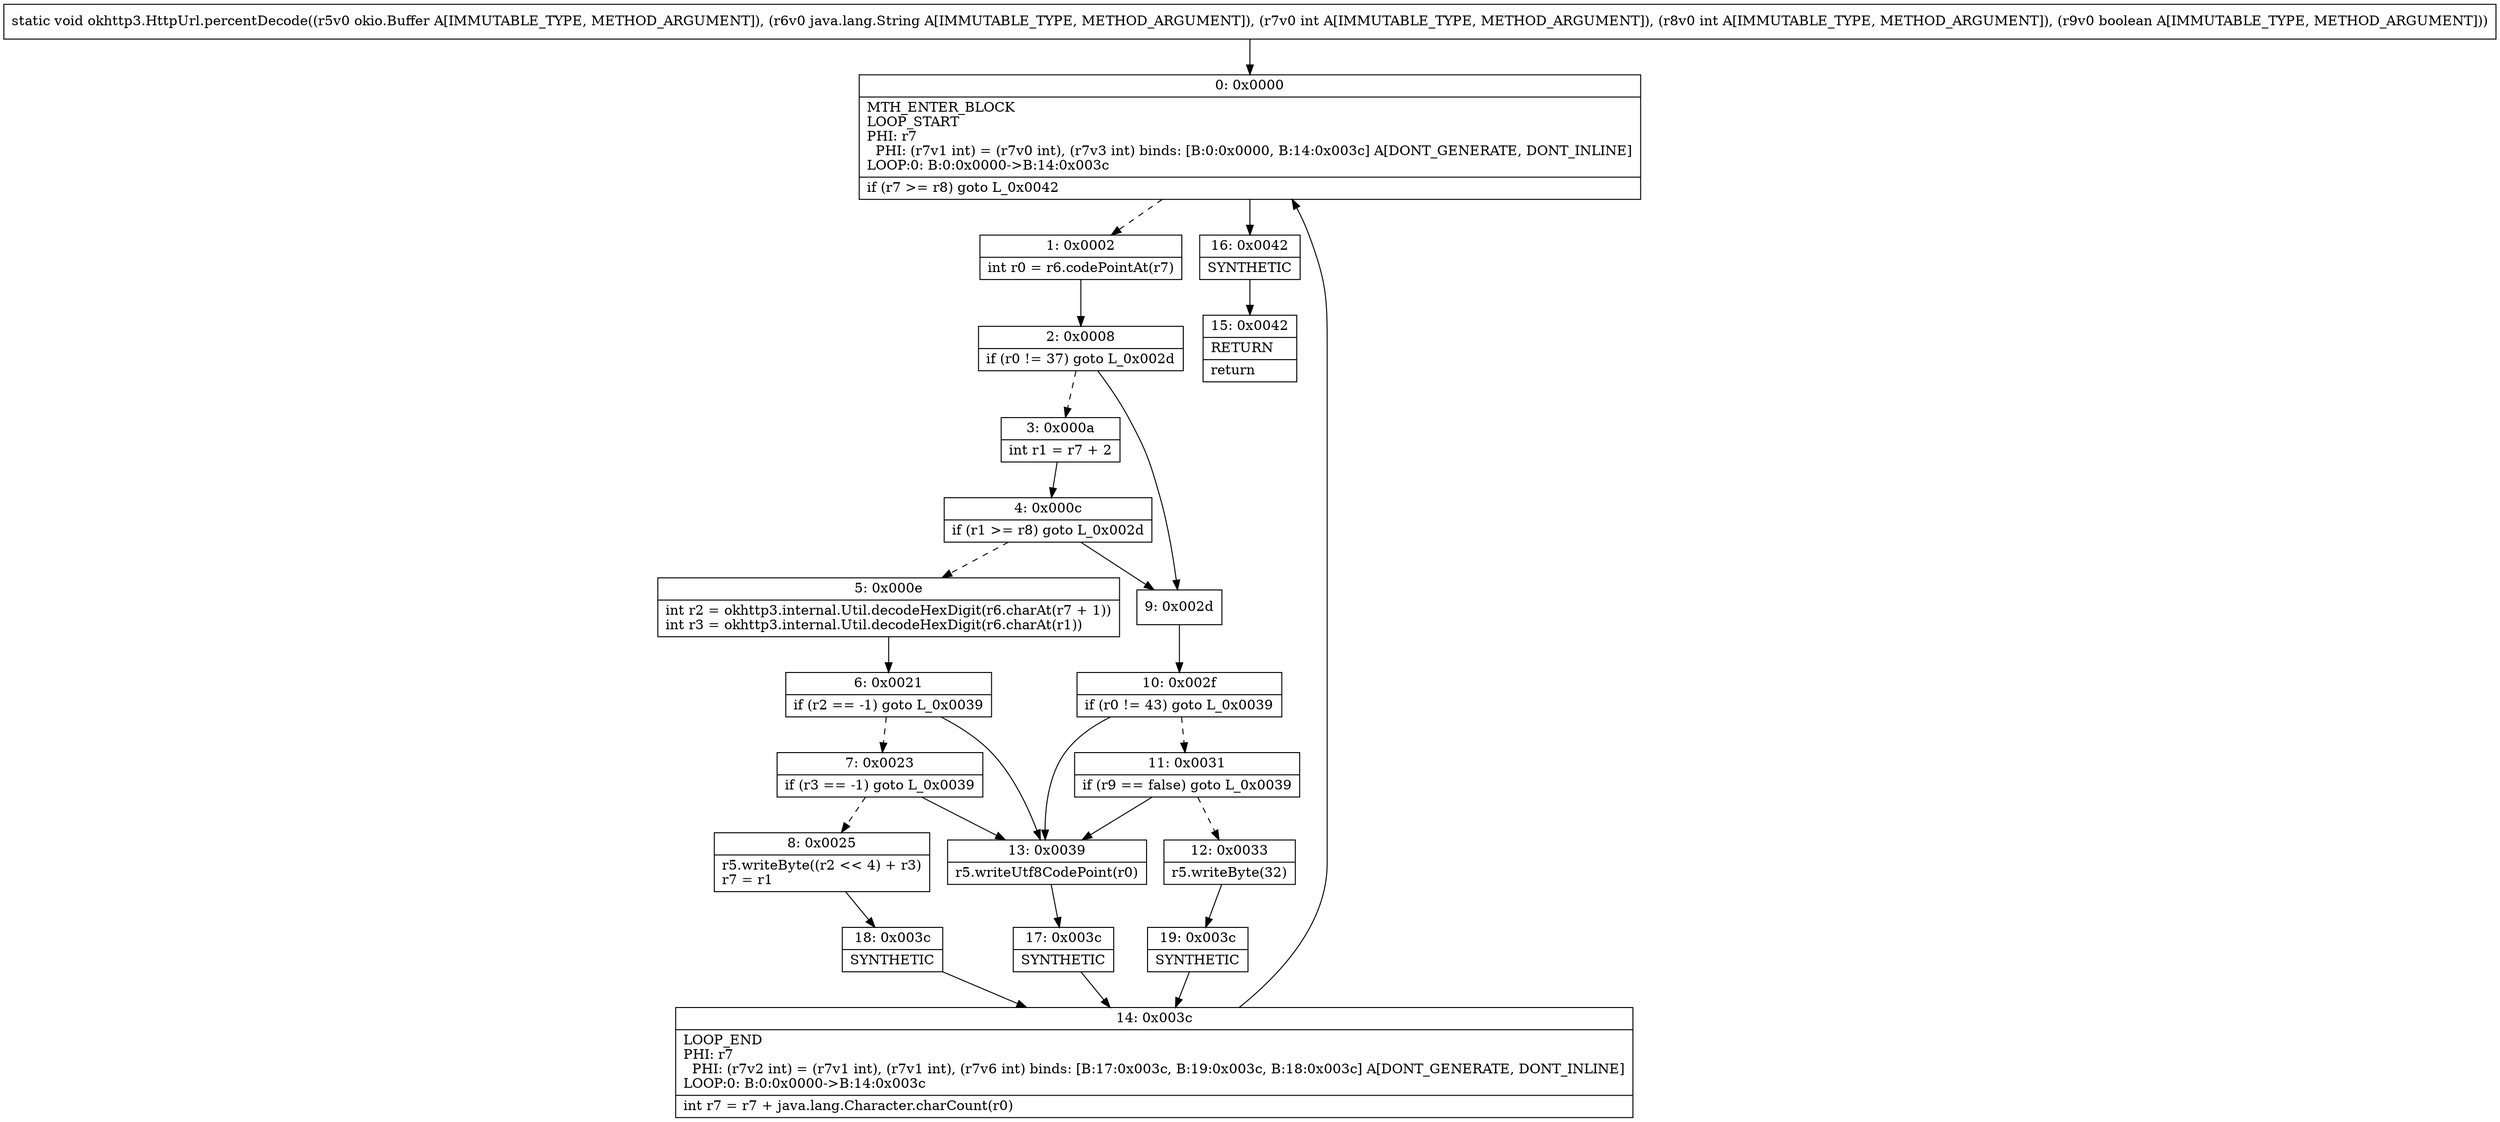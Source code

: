 digraph "CFG forokhttp3.HttpUrl.percentDecode(Lokio\/Buffer;Ljava\/lang\/String;IIZ)V" {
Node_0 [shape=record,label="{0\:\ 0x0000|MTH_ENTER_BLOCK\lLOOP_START\lPHI: r7 \l  PHI: (r7v1 int) = (r7v0 int), (r7v3 int) binds: [B:0:0x0000, B:14:0x003c] A[DONT_GENERATE, DONT_INLINE]\lLOOP:0: B:0:0x0000\-\>B:14:0x003c\l|if (r7 \>= r8) goto L_0x0042\l}"];
Node_1 [shape=record,label="{1\:\ 0x0002|int r0 = r6.codePointAt(r7)\l}"];
Node_2 [shape=record,label="{2\:\ 0x0008|if (r0 != 37) goto L_0x002d\l}"];
Node_3 [shape=record,label="{3\:\ 0x000a|int r1 = r7 + 2\l}"];
Node_4 [shape=record,label="{4\:\ 0x000c|if (r1 \>= r8) goto L_0x002d\l}"];
Node_5 [shape=record,label="{5\:\ 0x000e|int r2 = okhttp3.internal.Util.decodeHexDigit(r6.charAt(r7 + 1))\lint r3 = okhttp3.internal.Util.decodeHexDigit(r6.charAt(r1))\l}"];
Node_6 [shape=record,label="{6\:\ 0x0021|if (r2 == \-1) goto L_0x0039\l}"];
Node_7 [shape=record,label="{7\:\ 0x0023|if (r3 == \-1) goto L_0x0039\l}"];
Node_8 [shape=record,label="{8\:\ 0x0025|r5.writeByte((r2 \<\< 4) + r3)\lr7 = r1\l}"];
Node_9 [shape=record,label="{9\:\ 0x002d}"];
Node_10 [shape=record,label="{10\:\ 0x002f|if (r0 != 43) goto L_0x0039\l}"];
Node_11 [shape=record,label="{11\:\ 0x0031|if (r9 == false) goto L_0x0039\l}"];
Node_12 [shape=record,label="{12\:\ 0x0033|r5.writeByte(32)\l}"];
Node_13 [shape=record,label="{13\:\ 0x0039|r5.writeUtf8CodePoint(r0)\l}"];
Node_14 [shape=record,label="{14\:\ 0x003c|LOOP_END\lPHI: r7 \l  PHI: (r7v2 int) = (r7v1 int), (r7v1 int), (r7v6 int) binds: [B:17:0x003c, B:19:0x003c, B:18:0x003c] A[DONT_GENERATE, DONT_INLINE]\lLOOP:0: B:0:0x0000\-\>B:14:0x003c\l|int r7 = r7 + java.lang.Character.charCount(r0)\l}"];
Node_15 [shape=record,label="{15\:\ 0x0042|RETURN\l|return\l}"];
Node_16 [shape=record,label="{16\:\ 0x0042|SYNTHETIC\l}"];
Node_17 [shape=record,label="{17\:\ 0x003c|SYNTHETIC\l}"];
Node_18 [shape=record,label="{18\:\ 0x003c|SYNTHETIC\l}"];
Node_19 [shape=record,label="{19\:\ 0x003c|SYNTHETIC\l}"];
MethodNode[shape=record,label="{static void okhttp3.HttpUrl.percentDecode((r5v0 okio.Buffer A[IMMUTABLE_TYPE, METHOD_ARGUMENT]), (r6v0 java.lang.String A[IMMUTABLE_TYPE, METHOD_ARGUMENT]), (r7v0 int A[IMMUTABLE_TYPE, METHOD_ARGUMENT]), (r8v0 int A[IMMUTABLE_TYPE, METHOD_ARGUMENT]), (r9v0 boolean A[IMMUTABLE_TYPE, METHOD_ARGUMENT])) }"];
MethodNode -> Node_0;
Node_0 -> Node_1[style=dashed];
Node_0 -> Node_16;
Node_1 -> Node_2;
Node_2 -> Node_3[style=dashed];
Node_2 -> Node_9;
Node_3 -> Node_4;
Node_4 -> Node_5[style=dashed];
Node_4 -> Node_9;
Node_5 -> Node_6;
Node_6 -> Node_7[style=dashed];
Node_6 -> Node_13;
Node_7 -> Node_8[style=dashed];
Node_7 -> Node_13;
Node_8 -> Node_18;
Node_9 -> Node_10;
Node_10 -> Node_11[style=dashed];
Node_10 -> Node_13;
Node_11 -> Node_12[style=dashed];
Node_11 -> Node_13;
Node_12 -> Node_19;
Node_13 -> Node_17;
Node_14 -> Node_0;
Node_16 -> Node_15;
Node_17 -> Node_14;
Node_18 -> Node_14;
Node_19 -> Node_14;
}

